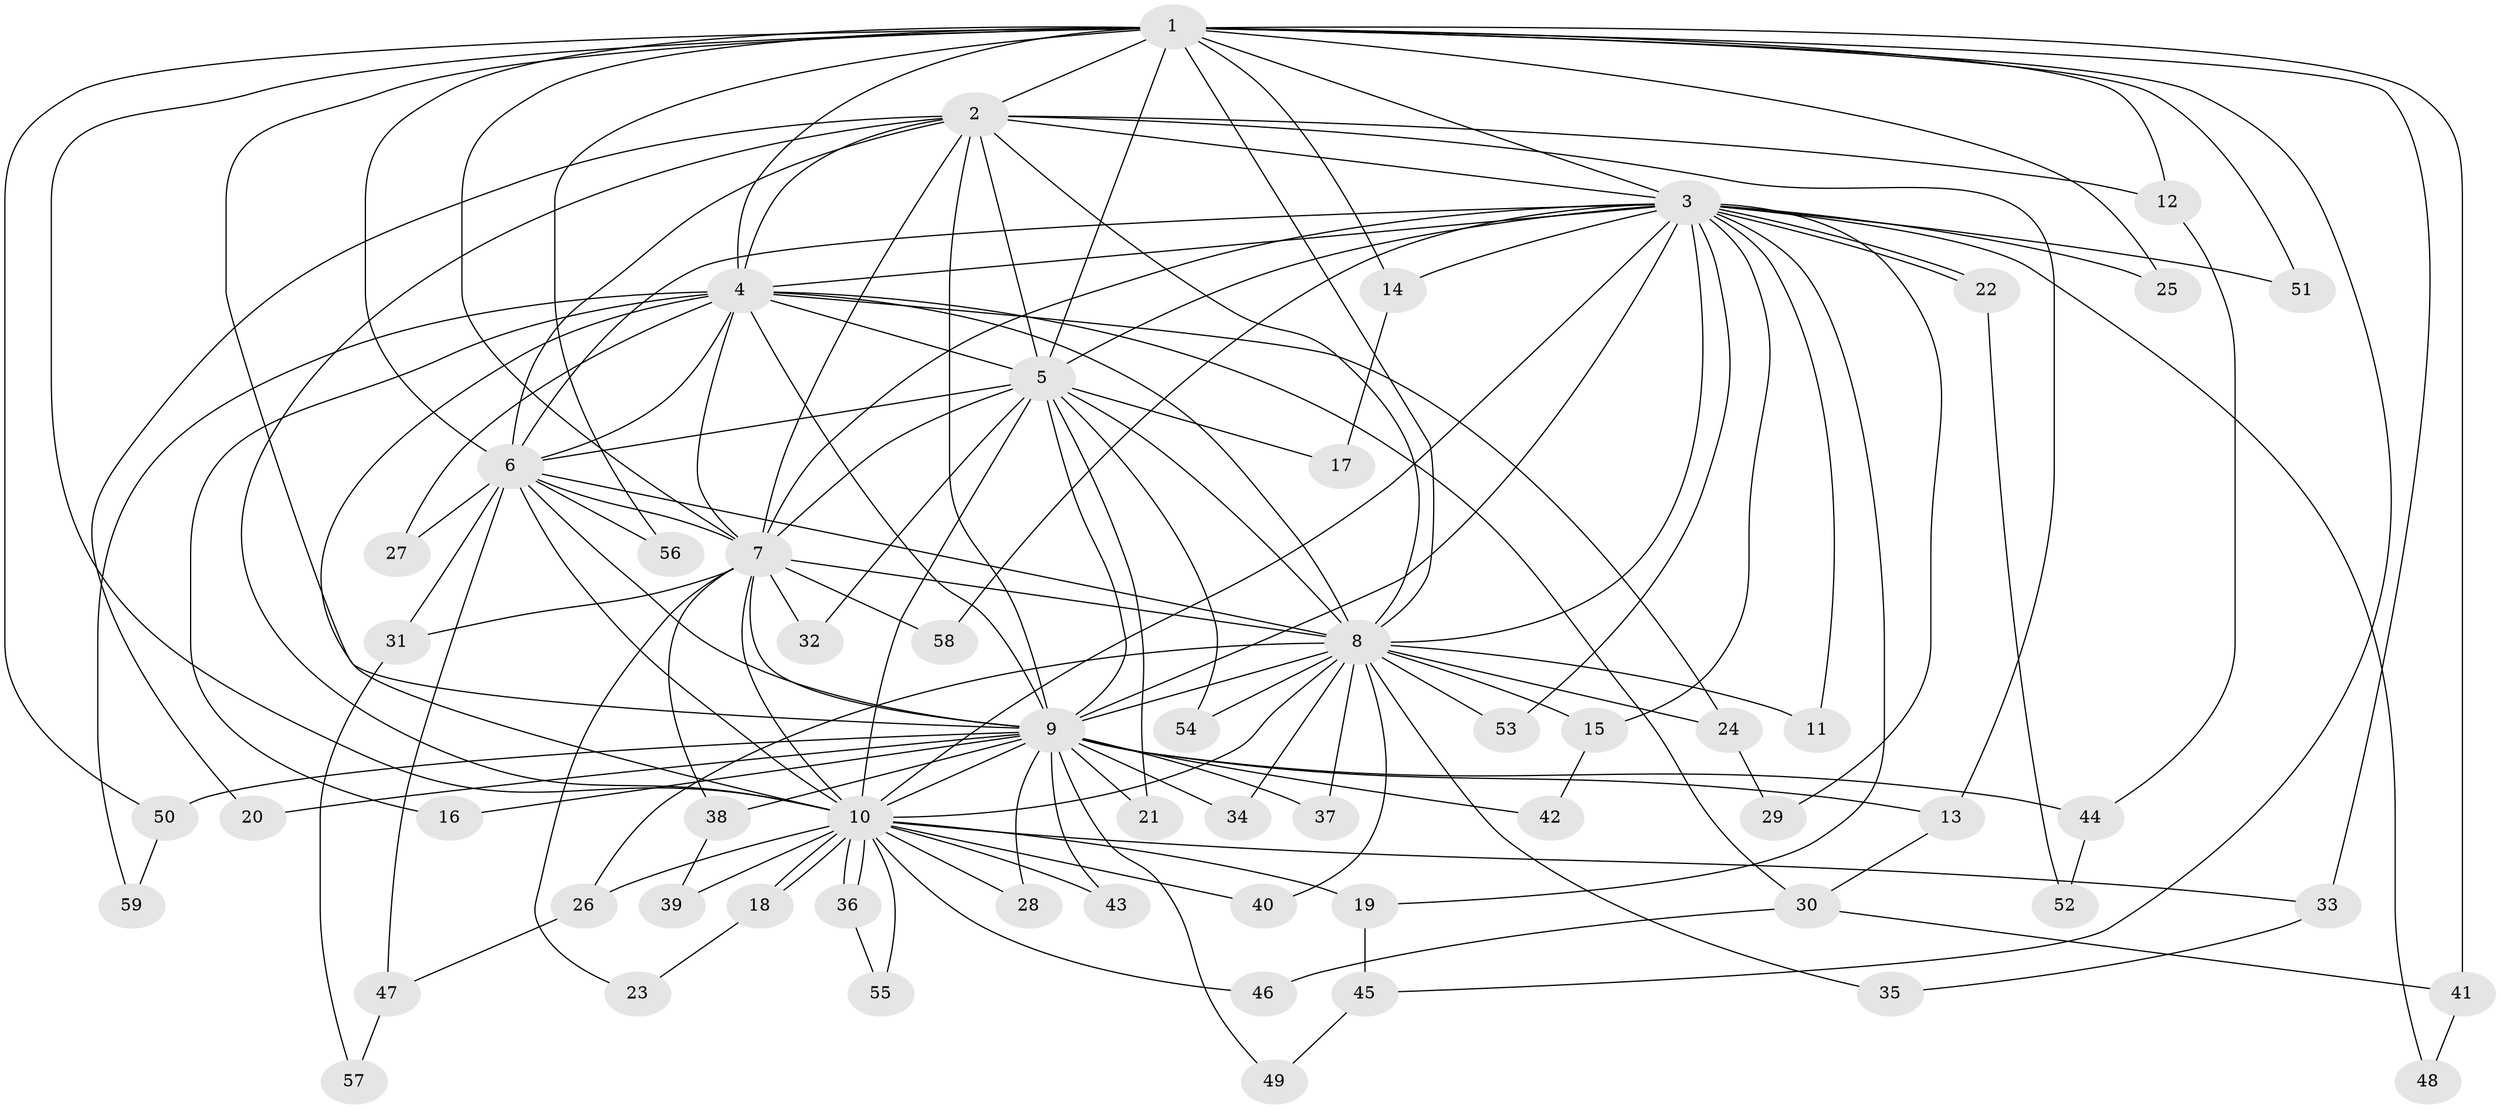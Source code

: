 // coarse degree distribution, {18: 0.07142857142857142, 10: 0.07142857142857142, 12: 0.023809523809523808, 23: 0.023809523809523808, 2: 0.5, 5: 0.023809523809523808, 3: 0.23809523809523808, 1: 0.047619047619047616}
// Generated by graph-tools (version 1.1) at 2025/23/03/03/25 07:23:46]
// undirected, 59 vertices, 143 edges
graph export_dot {
graph [start="1"]
  node [color=gray90,style=filled];
  1;
  2;
  3;
  4;
  5;
  6;
  7;
  8;
  9;
  10;
  11;
  12;
  13;
  14;
  15;
  16;
  17;
  18;
  19;
  20;
  21;
  22;
  23;
  24;
  25;
  26;
  27;
  28;
  29;
  30;
  31;
  32;
  33;
  34;
  35;
  36;
  37;
  38;
  39;
  40;
  41;
  42;
  43;
  44;
  45;
  46;
  47;
  48;
  49;
  50;
  51;
  52;
  53;
  54;
  55;
  56;
  57;
  58;
  59;
  1 -- 2;
  1 -- 3;
  1 -- 4;
  1 -- 5;
  1 -- 6;
  1 -- 7;
  1 -- 8;
  1 -- 9;
  1 -- 10;
  1 -- 12;
  1 -- 14;
  1 -- 25;
  1 -- 33;
  1 -- 41;
  1 -- 45;
  1 -- 50;
  1 -- 51;
  1 -- 56;
  2 -- 3;
  2 -- 4;
  2 -- 5;
  2 -- 6;
  2 -- 7;
  2 -- 8;
  2 -- 9;
  2 -- 10;
  2 -- 12;
  2 -- 13;
  2 -- 20;
  3 -- 4;
  3 -- 5;
  3 -- 6;
  3 -- 7;
  3 -- 8;
  3 -- 9;
  3 -- 10;
  3 -- 11;
  3 -- 14;
  3 -- 15;
  3 -- 19;
  3 -- 22;
  3 -- 22;
  3 -- 25;
  3 -- 29;
  3 -- 48;
  3 -- 51;
  3 -- 53;
  3 -- 58;
  4 -- 5;
  4 -- 6;
  4 -- 7;
  4 -- 8;
  4 -- 9;
  4 -- 10;
  4 -- 16;
  4 -- 24;
  4 -- 27;
  4 -- 30;
  4 -- 59;
  5 -- 6;
  5 -- 7;
  5 -- 8;
  5 -- 9;
  5 -- 10;
  5 -- 17;
  5 -- 21;
  5 -- 32;
  5 -- 54;
  6 -- 7;
  6 -- 8;
  6 -- 9;
  6 -- 10;
  6 -- 27;
  6 -- 31;
  6 -- 47;
  6 -- 56;
  7 -- 8;
  7 -- 9;
  7 -- 10;
  7 -- 23;
  7 -- 31;
  7 -- 32;
  7 -- 38;
  7 -- 58;
  8 -- 9;
  8 -- 10;
  8 -- 11;
  8 -- 15;
  8 -- 24;
  8 -- 26;
  8 -- 34;
  8 -- 35;
  8 -- 37;
  8 -- 40;
  8 -- 53;
  8 -- 54;
  9 -- 10;
  9 -- 13;
  9 -- 16;
  9 -- 20;
  9 -- 21;
  9 -- 28;
  9 -- 34;
  9 -- 37;
  9 -- 38;
  9 -- 42;
  9 -- 43;
  9 -- 44;
  9 -- 49;
  9 -- 50;
  10 -- 18;
  10 -- 18;
  10 -- 19;
  10 -- 26;
  10 -- 28;
  10 -- 33;
  10 -- 36;
  10 -- 36;
  10 -- 39;
  10 -- 40;
  10 -- 43;
  10 -- 46;
  10 -- 55;
  12 -- 44;
  13 -- 30;
  14 -- 17;
  15 -- 42;
  18 -- 23;
  19 -- 45;
  22 -- 52;
  24 -- 29;
  26 -- 47;
  30 -- 41;
  30 -- 46;
  31 -- 57;
  33 -- 35;
  36 -- 55;
  38 -- 39;
  41 -- 48;
  44 -- 52;
  45 -- 49;
  47 -- 57;
  50 -- 59;
}

